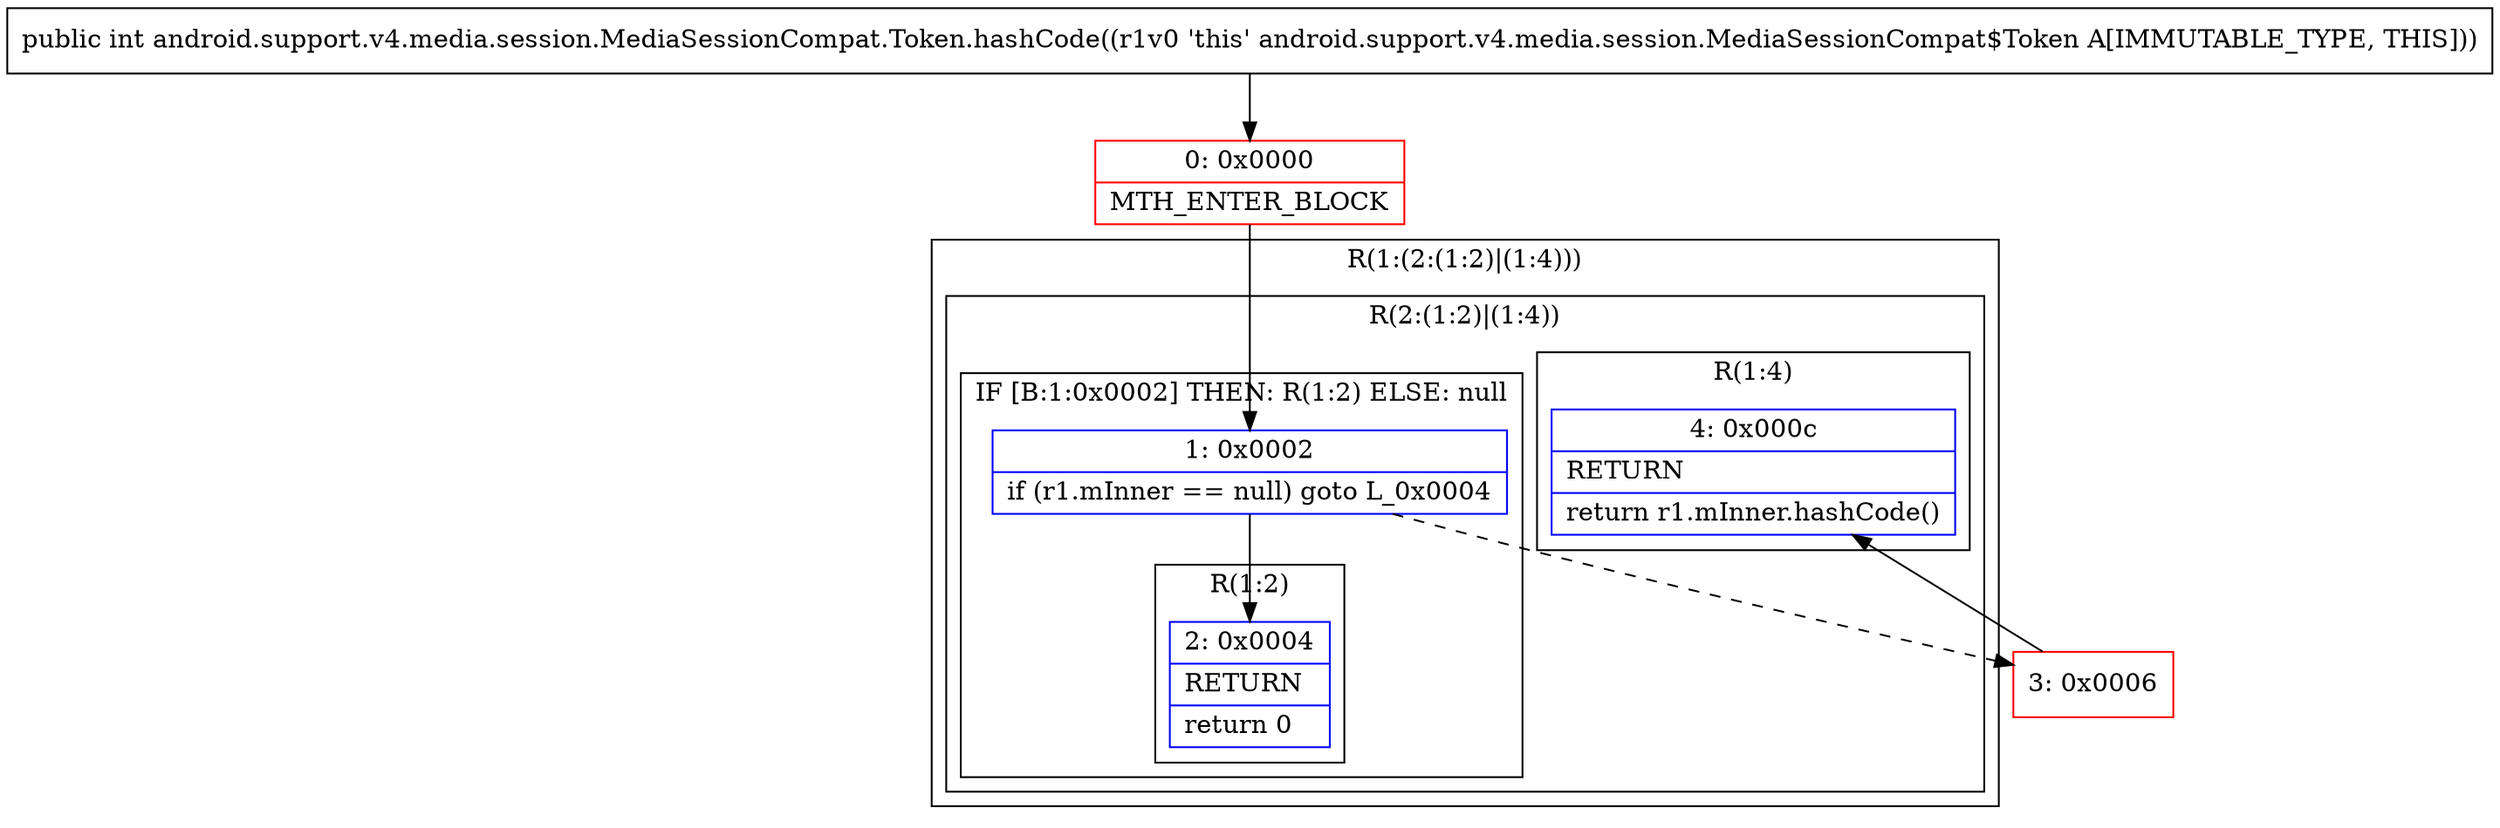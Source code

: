 digraph "CFG forandroid.support.v4.media.session.MediaSessionCompat.Token.hashCode()I" {
subgraph cluster_Region_1119852096 {
label = "R(1:(2:(1:2)|(1:4)))";
node [shape=record,color=blue];
subgraph cluster_Region_1375383554 {
label = "R(2:(1:2)|(1:4))";
node [shape=record,color=blue];
subgraph cluster_IfRegion_185331557 {
label = "IF [B:1:0x0002] THEN: R(1:2) ELSE: null";
node [shape=record,color=blue];
Node_1 [shape=record,label="{1\:\ 0x0002|if (r1.mInner == null) goto L_0x0004\l}"];
subgraph cluster_Region_172208123 {
label = "R(1:2)";
node [shape=record,color=blue];
Node_2 [shape=record,label="{2\:\ 0x0004|RETURN\l|return 0\l}"];
}
}
subgraph cluster_Region_879768933 {
label = "R(1:4)";
node [shape=record,color=blue];
Node_4 [shape=record,label="{4\:\ 0x000c|RETURN\l|return r1.mInner.hashCode()\l}"];
}
}
}
Node_0 [shape=record,color=red,label="{0\:\ 0x0000|MTH_ENTER_BLOCK\l}"];
Node_3 [shape=record,color=red,label="{3\:\ 0x0006}"];
MethodNode[shape=record,label="{public int android.support.v4.media.session.MediaSessionCompat.Token.hashCode((r1v0 'this' android.support.v4.media.session.MediaSessionCompat$Token A[IMMUTABLE_TYPE, THIS])) }"];
MethodNode -> Node_0;
Node_1 -> Node_2;
Node_1 -> Node_3[style=dashed];
Node_0 -> Node_1;
Node_3 -> Node_4;
}


